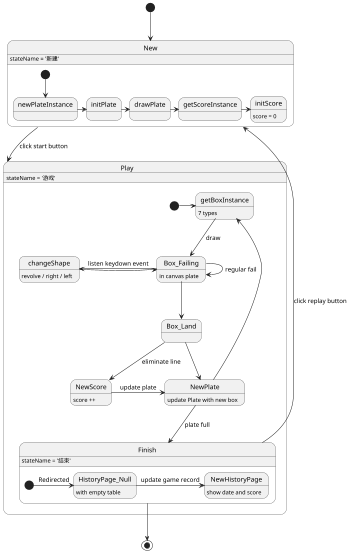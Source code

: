 @startuml
scale 350 width
[*] --> New

New --> Play : click start button
state New {
  [*] --> newPlateInstance
  newPlateInstance -> initPlate
  initPlate -> drawPlate

  drawPlate -> getScoreInstance
  getScoreInstance -> initScore
  initScore : score = 0
}
New : stateName = '新建'
state Play {
  [*] -> getBoxInstance
  getBoxInstance -> Box_Failing : draw
  Box_Failing -> Box_Failing : regular fail
  Box_Failing -> changeShape : listen keydown event
  changeShape ->Box_Failing
  changeShape : revolve / right / left
  getBoxInstance : 7 types
  Box_Failing : in canvas plate
  Box_Failing --> Box_Land
  Box_Land --> NewScore : eliminate line
  NewScore : score ++
  NewScore -> NewPlate : update plate
  Box_Land --> NewPlate
  NewPlate : update Plate with new box
  NewPlate ----> getBoxInstance
  NewPlate --> Finish : plate full
}
Play : stateName = '游戏'
Finish : stateName = '结束'
Finish -up->New : click replay button
state Finish {
    [*] -> HistoryPage_Null: Redirected
    HistoryPage_Null : with empty table
    HistoryPage_Null -> NewHistoryPage : update game record
    NewHistoryPage : show date and score
}
Finish --> [*]
@enduml